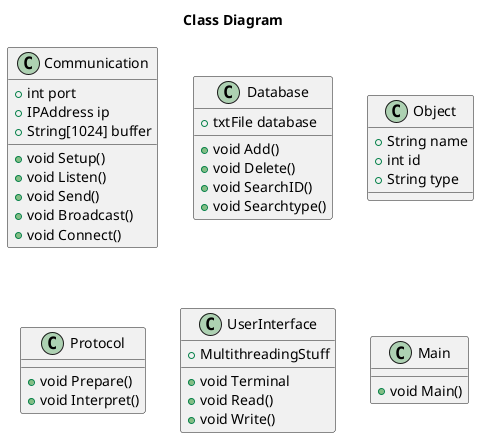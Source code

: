 @startuml ClassDiagram
Title Class Diagram

' websocket code in github
Class Communication
{
    {field} + int port
    {field} +  IPAddress ip
    {field} +  String[1024] buffer
    {method} + void Setup()
    {method} + void Listen()
    {method} + void Send()
    {method} + void Broadcast()
    {method} + void Connect()
}

Class Database
{
    {field} + txtFile database
    {method} + void Add()
    {method} + void Delete()
    {method} + void SearchID()
    {method} + void Searchtype()
}

' enum with types, or a simple string?
' struct instead of class?
Class Object
{
    {field} + String name
    {field} + int id
    {field} + String type
}

Class Protocol
{
    {method} + void Prepare()
    {method} + void Interpret()
}

' simple terminal UI
Class UserInterface
{
    {field} + MultithreadingStuff
    {method} + void Terminal
    {method} + void Read()
    {method} + void Write()
}

Class Main
{
    {method} + void Main()
}

' note left of JsonBuilder : Implementatie wordt geleverd door de\nArduinoJson Library
' note top of JsonBuilder : Kijk naar gebruik van pointers

' EMPTY CLASSES
' Class CANBus
' END OF EMPYY CLASSES 

' IMasterSlave <|.. I2C
' IMasterSlave <|.. CANBus
' IDipSwitch <|.. DipSwitch

' Controller "1" o-- "1" WiFiHandler
' Controller "1" o-- "1" IMasterSlave
' Controller "1" o-- "1" JsonBuilder
' Controller "1" o-down- "1" IDipSwitch
' Controller "1" o-- "1" WebSocketHandler

' WiFiHandler "1" o-- "1" WiFiData
' WebSocketHandler "1" o-- "1" WebsocketData

' See if we should separate WebSocket & WiFi

@enduml